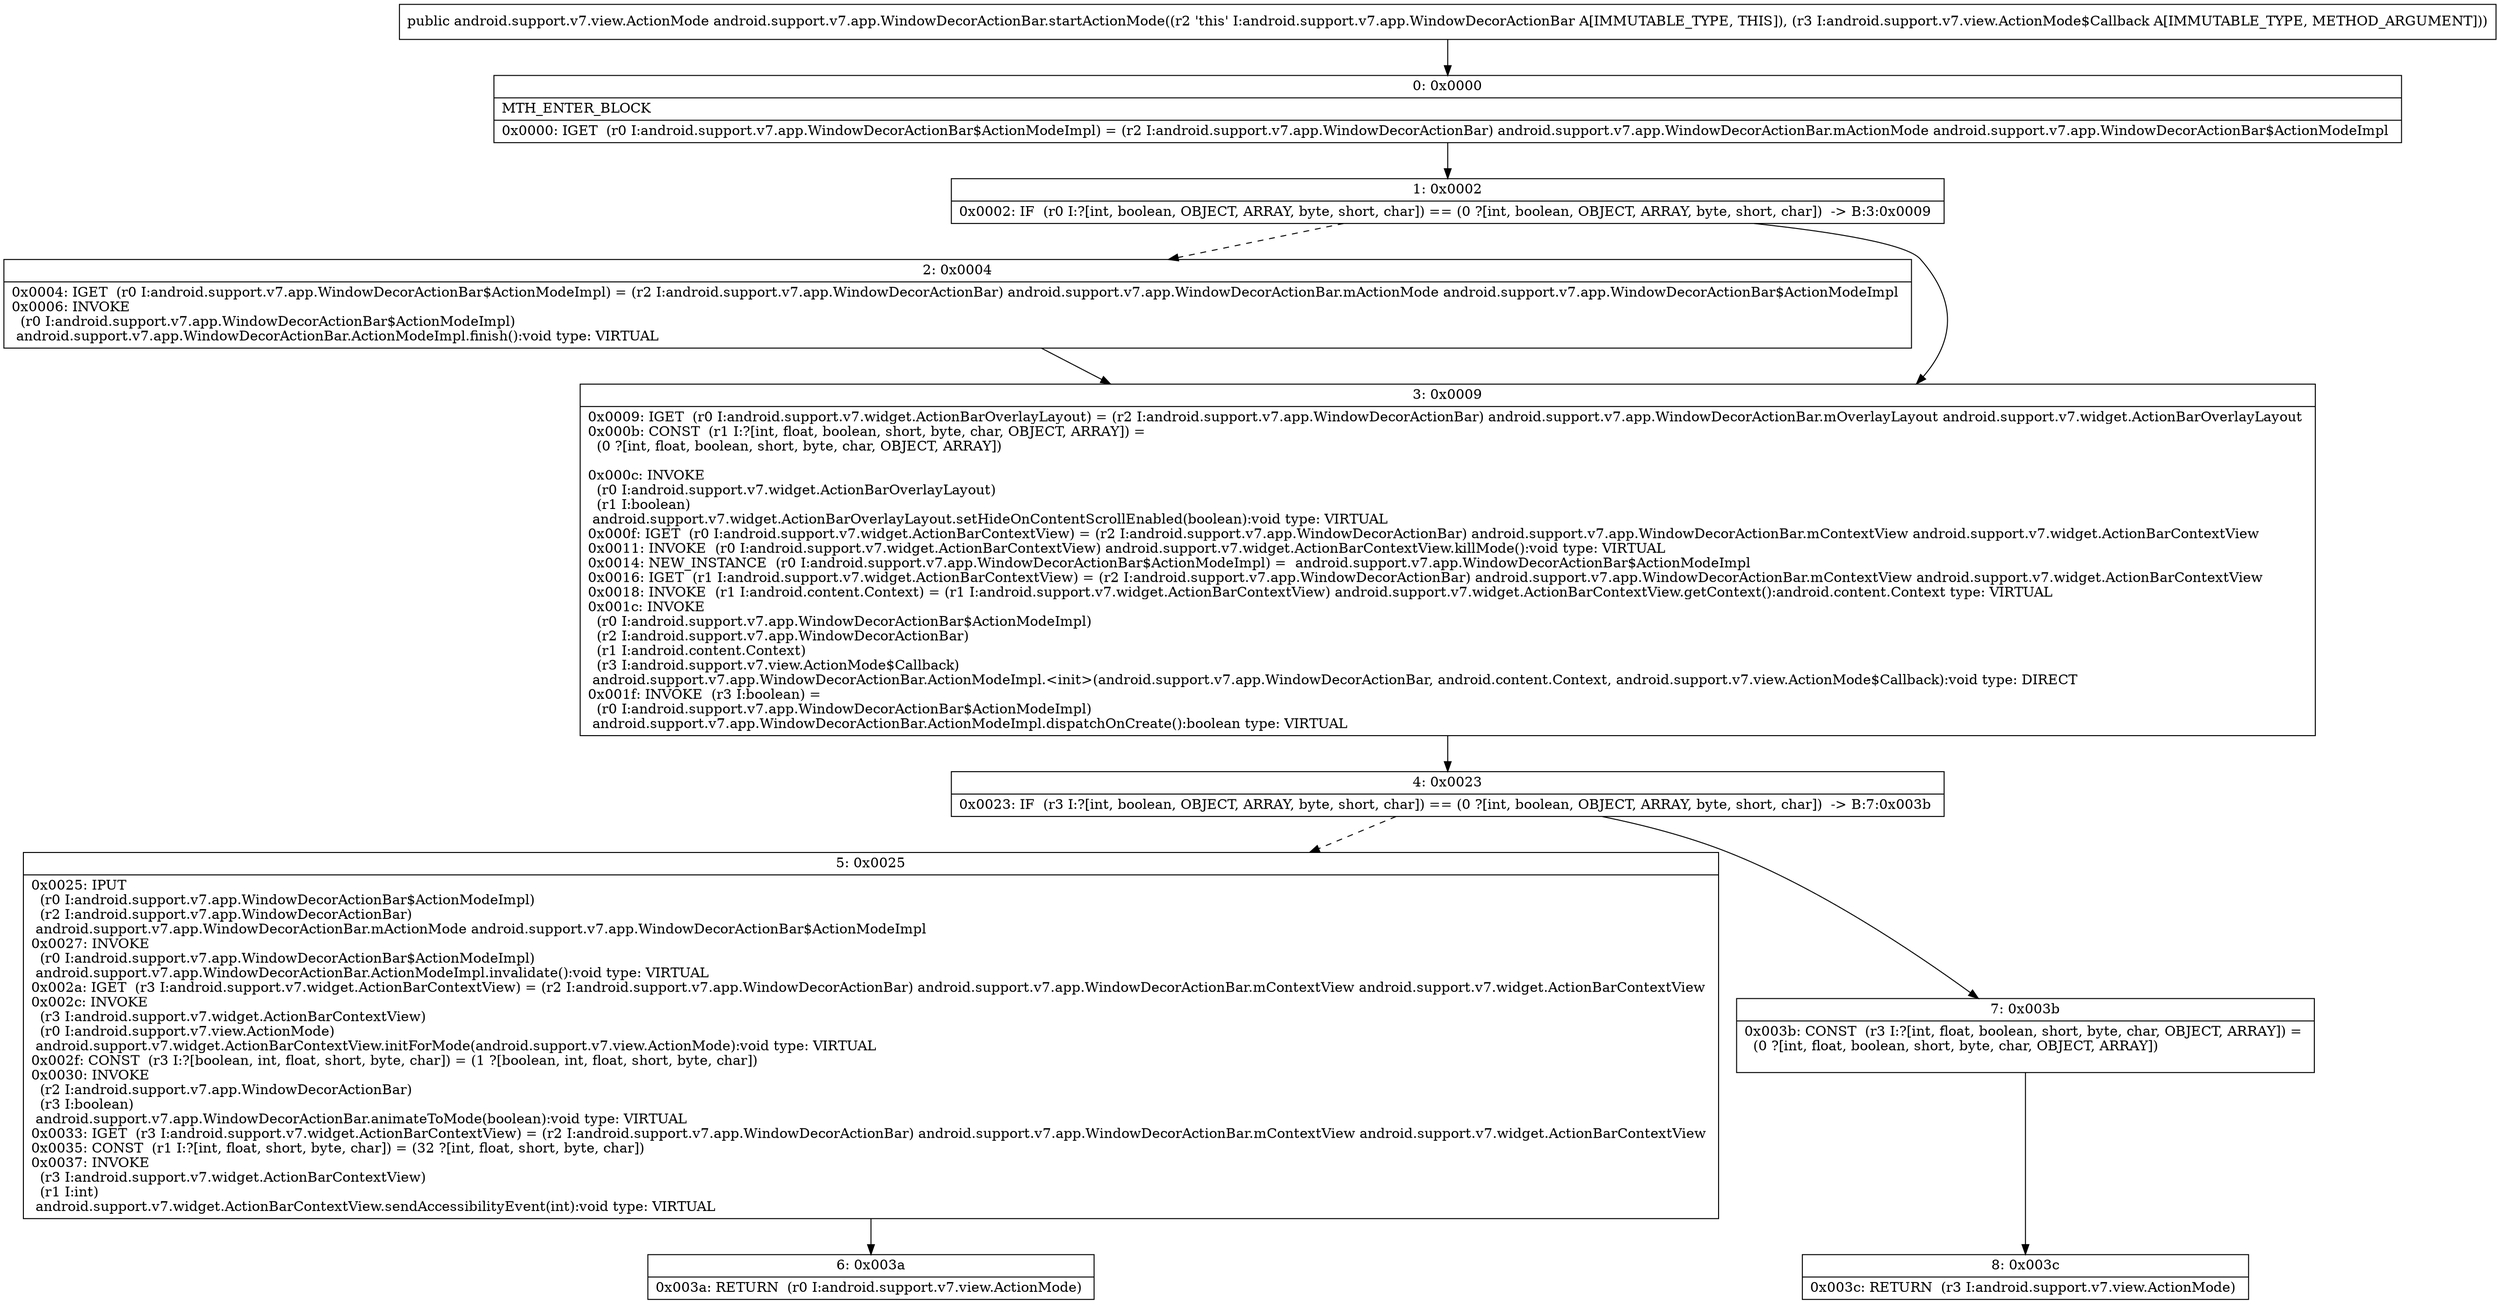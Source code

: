 digraph "CFG forandroid.support.v7.app.WindowDecorActionBar.startActionMode(Landroid\/support\/v7\/view\/ActionMode$Callback;)Landroid\/support\/v7\/view\/ActionMode;" {
Node_0 [shape=record,label="{0\:\ 0x0000|MTH_ENTER_BLOCK\l|0x0000: IGET  (r0 I:android.support.v7.app.WindowDecorActionBar$ActionModeImpl) = (r2 I:android.support.v7.app.WindowDecorActionBar) android.support.v7.app.WindowDecorActionBar.mActionMode android.support.v7.app.WindowDecorActionBar$ActionModeImpl \l}"];
Node_1 [shape=record,label="{1\:\ 0x0002|0x0002: IF  (r0 I:?[int, boolean, OBJECT, ARRAY, byte, short, char]) == (0 ?[int, boolean, OBJECT, ARRAY, byte, short, char])  \-\> B:3:0x0009 \l}"];
Node_2 [shape=record,label="{2\:\ 0x0004|0x0004: IGET  (r0 I:android.support.v7.app.WindowDecorActionBar$ActionModeImpl) = (r2 I:android.support.v7.app.WindowDecorActionBar) android.support.v7.app.WindowDecorActionBar.mActionMode android.support.v7.app.WindowDecorActionBar$ActionModeImpl \l0x0006: INVOKE  \l  (r0 I:android.support.v7.app.WindowDecorActionBar$ActionModeImpl)\l android.support.v7.app.WindowDecorActionBar.ActionModeImpl.finish():void type: VIRTUAL \l}"];
Node_3 [shape=record,label="{3\:\ 0x0009|0x0009: IGET  (r0 I:android.support.v7.widget.ActionBarOverlayLayout) = (r2 I:android.support.v7.app.WindowDecorActionBar) android.support.v7.app.WindowDecorActionBar.mOverlayLayout android.support.v7.widget.ActionBarOverlayLayout \l0x000b: CONST  (r1 I:?[int, float, boolean, short, byte, char, OBJECT, ARRAY]) = \l  (0 ?[int, float, boolean, short, byte, char, OBJECT, ARRAY])\l \l0x000c: INVOKE  \l  (r0 I:android.support.v7.widget.ActionBarOverlayLayout)\l  (r1 I:boolean)\l android.support.v7.widget.ActionBarOverlayLayout.setHideOnContentScrollEnabled(boolean):void type: VIRTUAL \l0x000f: IGET  (r0 I:android.support.v7.widget.ActionBarContextView) = (r2 I:android.support.v7.app.WindowDecorActionBar) android.support.v7.app.WindowDecorActionBar.mContextView android.support.v7.widget.ActionBarContextView \l0x0011: INVOKE  (r0 I:android.support.v7.widget.ActionBarContextView) android.support.v7.widget.ActionBarContextView.killMode():void type: VIRTUAL \l0x0014: NEW_INSTANCE  (r0 I:android.support.v7.app.WindowDecorActionBar$ActionModeImpl) =  android.support.v7.app.WindowDecorActionBar$ActionModeImpl \l0x0016: IGET  (r1 I:android.support.v7.widget.ActionBarContextView) = (r2 I:android.support.v7.app.WindowDecorActionBar) android.support.v7.app.WindowDecorActionBar.mContextView android.support.v7.widget.ActionBarContextView \l0x0018: INVOKE  (r1 I:android.content.Context) = (r1 I:android.support.v7.widget.ActionBarContextView) android.support.v7.widget.ActionBarContextView.getContext():android.content.Context type: VIRTUAL \l0x001c: INVOKE  \l  (r0 I:android.support.v7.app.WindowDecorActionBar$ActionModeImpl)\l  (r2 I:android.support.v7.app.WindowDecorActionBar)\l  (r1 I:android.content.Context)\l  (r3 I:android.support.v7.view.ActionMode$Callback)\l android.support.v7.app.WindowDecorActionBar.ActionModeImpl.\<init\>(android.support.v7.app.WindowDecorActionBar, android.content.Context, android.support.v7.view.ActionMode$Callback):void type: DIRECT \l0x001f: INVOKE  (r3 I:boolean) = \l  (r0 I:android.support.v7.app.WindowDecorActionBar$ActionModeImpl)\l android.support.v7.app.WindowDecorActionBar.ActionModeImpl.dispatchOnCreate():boolean type: VIRTUAL \l}"];
Node_4 [shape=record,label="{4\:\ 0x0023|0x0023: IF  (r3 I:?[int, boolean, OBJECT, ARRAY, byte, short, char]) == (0 ?[int, boolean, OBJECT, ARRAY, byte, short, char])  \-\> B:7:0x003b \l}"];
Node_5 [shape=record,label="{5\:\ 0x0025|0x0025: IPUT  \l  (r0 I:android.support.v7.app.WindowDecorActionBar$ActionModeImpl)\l  (r2 I:android.support.v7.app.WindowDecorActionBar)\l android.support.v7.app.WindowDecorActionBar.mActionMode android.support.v7.app.WindowDecorActionBar$ActionModeImpl \l0x0027: INVOKE  \l  (r0 I:android.support.v7.app.WindowDecorActionBar$ActionModeImpl)\l android.support.v7.app.WindowDecorActionBar.ActionModeImpl.invalidate():void type: VIRTUAL \l0x002a: IGET  (r3 I:android.support.v7.widget.ActionBarContextView) = (r2 I:android.support.v7.app.WindowDecorActionBar) android.support.v7.app.WindowDecorActionBar.mContextView android.support.v7.widget.ActionBarContextView \l0x002c: INVOKE  \l  (r3 I:android.support.v7.widget.ActionBarContextView)\l  (r0 I:android.support.v7.view.ActionMode)\l android.support.v7.widget.ActionBarContextView.initForMode(android.support.v7.view.ActionMode):void type: VIRTUAL \l0x002f: CONST  (r3 I:?[boolean, int, float, short, byte, char]) = (1 ?[boolean, int, float, short, byte, char]) \l0x0030: INVOKE  \l  (r2 I:android.support.v7.app.WindowDecorActionBar)\l  (r3 I:boolean)\l android.support.v7.app.WindowDecorActionBar.animateToMode(boolean):void type: VIRTUAL \l0x0033: IGET  (r3 I:android.support.v7.widget.ActionBarContextView) = (r2 I:android.support.v7.app.WindowDecorActionBar) android.support.v7.app.WindowDecorActionBar.mContextView android.support.v7.widget.ActionBarContextView \l0x0035: CONST  (r1 I:?[int, float, short, byte, char]) = (32 ?[int, float, short, byte, char]) \l0x0037: INVOKE  \l  (r3 I:android.support.v7.widget.ActionBarContextView)\l  (r1 I:int)\l android.support.v7.widget.ActionBarContextView.sendAccessibilityEvent(int):void type: VIRTUAL \l}"];
Node_6 [shape=record,label="{6\:\ 0x003a|0x003a: RETURN  (r0 I:android.support.v7.view.ActionMode) \l}"];
Node_7 [shape=record,label="{7\:\ 0x003b|0x003b: CONST  (r3 I:?[int, float, boolean, short, byte, char, OBJECT, ARRAY]) = \l  (0 ?[int, float, boolean, short, byte, char, OBJECT, ARRAY])\l \l}"];
Node_8 [shape=record,label="{8\:\ 0x003c|0x003c: RETURN  (r3 I:android.support.v7.view.ActionMode) \l}"];
MethodNode[shape=record,label="{public android.support.v7.view.ActionMode android.support.v7.app.WindowDecorActionBar.startActionMode((r2 'this' I:android.support.v7.app.WindowDecorActionBar A[IMMUTABLE_TYPE, THIS]), (r3 I:android.support.v7.view.ActionMode$Callback A[IMMUTABLE_TYPE, METHOD_ARGUMENT])) }"];
MethodNode -> Node_0;
Node_0 -> Node_1;
Node_1 -> Node_2[style=dashed];
Node_1 -> Node_3;
Node_2 -> Node_3;
Node_3 -> Node_4;
Node_4 -> Node_5[style=dashed];
Node_4 -> Node_7;
Node_5 -> Node_6;
Node_7 -> Node_8;
}

